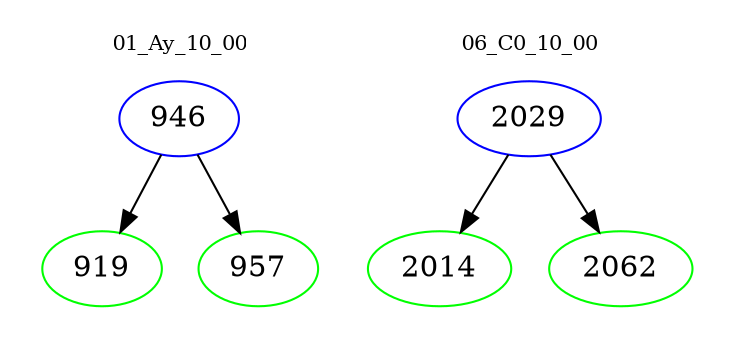 digraph{
subgraph cluster_0 {
color = white
label = "01_Ay_10_00";
fontsize=10;
T0_946 [label="946", color="blue"]
T0_946 -> T0_919 [color="black"]
T0_919 [label="919", color="green"]
T0_946 -> T0_957 [color="black"]
T0_957 [label="957", color="green"]
}
subgraph cluster_1 {
color = white
label = "06_C0_10_00";
fontsize=10;
T1_2029 [label="2029", color="blue"]
T1_2029 -> T1_2014 [color="black"]
T1_2014 [label="2014", color="green"]
T1_2029 -> T1_2062 [color="black"]
T1_2062 [label="2062", color="green"]
}
}
